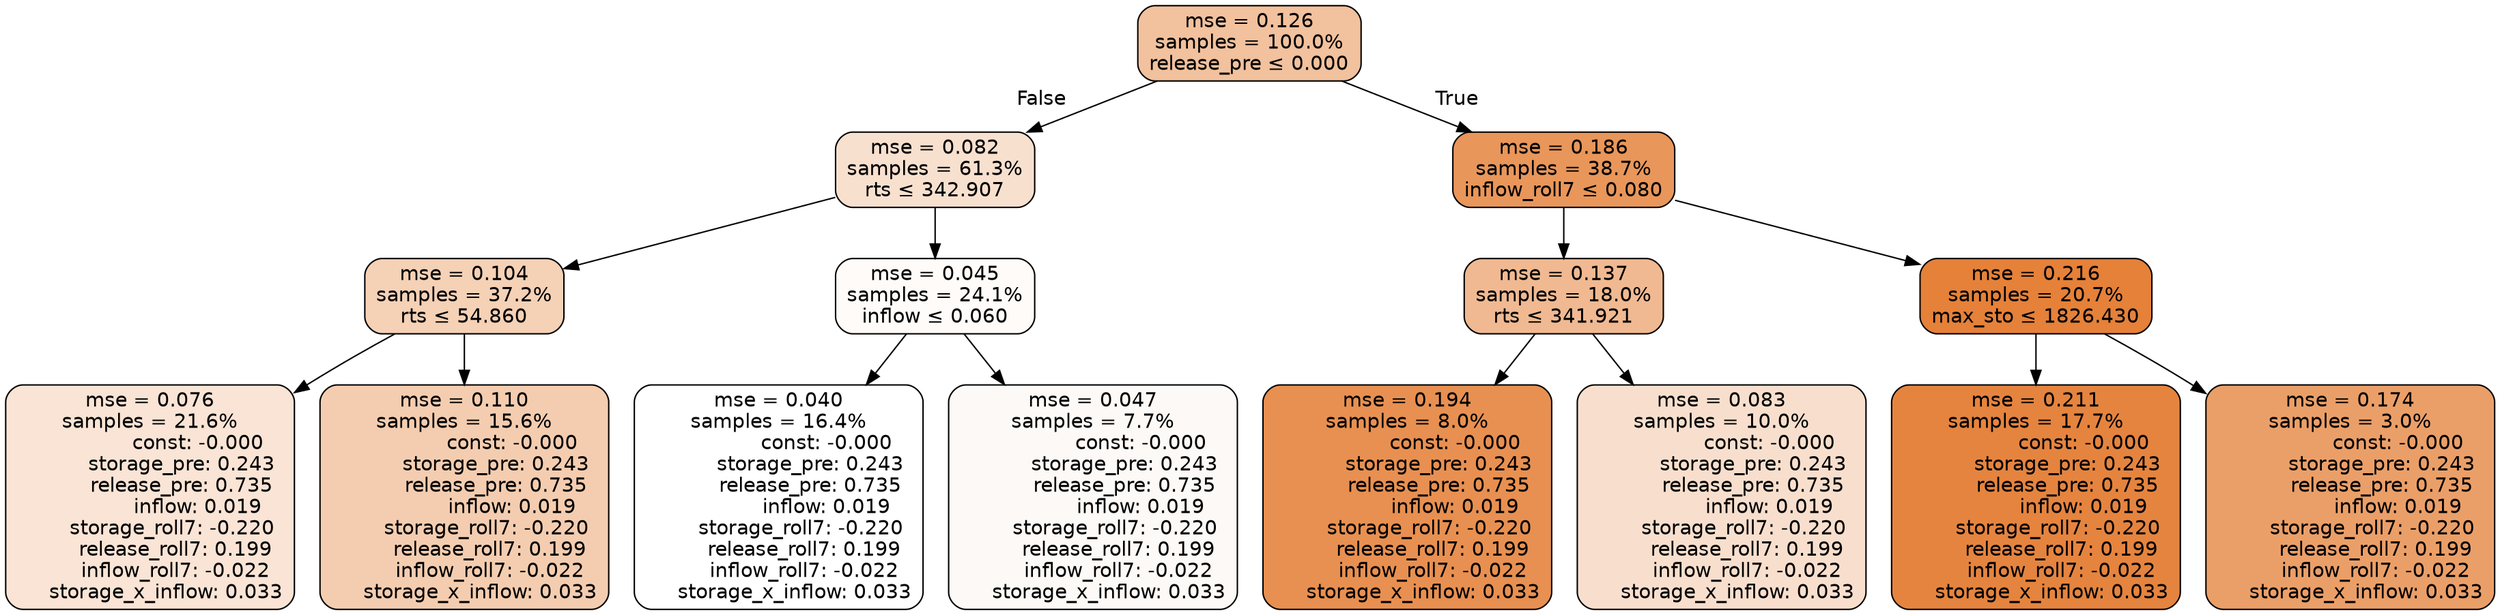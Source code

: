digraph tree {
node [shape=rectangle, style="filled, rounded", color="black", fontname=helvetica] ;
edge [fontname=helvetica] ;
	"0" [label="mse = 0.126
samples = 100.0%
release_pre &le; 0.000", fillcolor="#f2c19d"]
	"1" [label="mse = 0.082
samples = 61.3%
rts &le; 342.907", fillcolor="#f8e0cf"]
	"2" [label="mse = 0.104
samples = 37.2%
rts &le; 54.860", fillcolor="#f5d1b6"]
	"3" [label="mse = 0.076
samples = 21.6%
               const: -0.000
          storage_pre: 0.243
          release_pre: 0.735
               inflow: 0.019
       storage_roll7: -0.220
        release_roll7: 0.199
        inflow_roll7: -0.022
     storage_x_inflow: 0.033", fillcolor="#f9e4d5"]
	"4" [label="mse = 0.110
samples = 15.6%
               const: -0.000
          storage_pre: 0.243
          release_pre: 0.735
               inflow: 0.019
       storage_roll7: -0.220
        release_roll7: 0.199
        inflow_roll7: -0.022
     storage_x_inflow: 0.033", fillcolor="#f4cdb0"]
	"5" [label="mse = 0.045
samples = 24.1%
inflow &le; 0.060", fillcolor="#fefbf8"]
	"6" [label="mse = 0.040
samples = 16.4%
               const: -0.000
          storage_pre: 0.243
          release_pre: 0.735
               inflow: 0.019
       storage_roll7: -0.220
        release_roll7: 0.199
        inflow_roll7: -0.022
     storage_x_inflow: 0.033", fillcolor="#ffffff"]
	"7" [label="mse = 0.047
samples = 7.7%
               const: -0.000
          storage_pre: 0.243
          release_pre: 0.735
               inflow: 0.019
       storage_roll7: -0.220
        release_roll7: 0.199
        inflow_roll7: -0.022
     storage_x_inflow: 0.033", fillcolor="#fdf9f6"]
	"8" [label="mse = 0.186
samples = 38.7%
inflow_roll7 &le; 0.080", fillcolor="#e9965a"]
	"9" [label="mse = 0.137
samples = 18.0%
rts &le; 341.921", fillcolor="#f0b991"]
	"10" [label="mse = 0.194
samples = 8.0%
               const: -0.000
          storage_pre: 0.243
          release_pre: 0.735
               inflow: 0.019
       storage_roll7: -0.220
        release_roll7: 0.199
        inflow_roll7: -0.022
     storage_x_inflow: 0.033", fillcolor="#e89051"]
	"11" [label="mse = 0.083
samples = 10.0%
               const: -0.000
          storage_pre: 0.243
          release_pre: 0.735
               inflow: 0.019
       storage_roll7: -0.220
        release_roll7: 0.199
        inflow_roll7: -0.022
     storage_x_inflow: 0.033", fillcolor="#f8dfcd"]
	"12" [label="mse = 0.216
samples = 20.7%
max_sto &le; 1826.430", fillcolor="#e58139"]
	"13" [label="mse = 0.211
samples = 17.7%
               const: -0.000
          storage_pre: 0.243
          release_pre: 0.735
               inflow: 0.019
       storage_roll7: -0.220
        release_roll7: 0.199
        inflow_roll7: -0.022
     storage_x_inflow: 0.033", fillcolor="#e5843f"]
	"14" [label="mse = 0.174
samples = 3.0%
               const: -0.000
          storage_pre: 0.243
          release_pre: 0.735
               inflow: 0.019
       storage_roll7: -0.220
        release_roll7: 0.199
        inflow_roll7: -0.022
     storage_x_inflow: 0.033", fillcolor="#eb9f68"]

	"0" -> "1" [labeldistance=2.5, labelangle=45, headlabel="False"]
	"1" -> "2"
	"2" -> "3"
	"2" -> "4"
	"1" -> "5"
	"5" -> "6"
	"5" -> "7"
	"0" -> "8" [labeldistance=2.5, labelangle=-45, headlabel="True"]
	"8" -> "9"
	"9" -> "10"
	"9" -> "11"
	"8" -> "12"
	"12" -> "13"
	"12" -> "14"
}